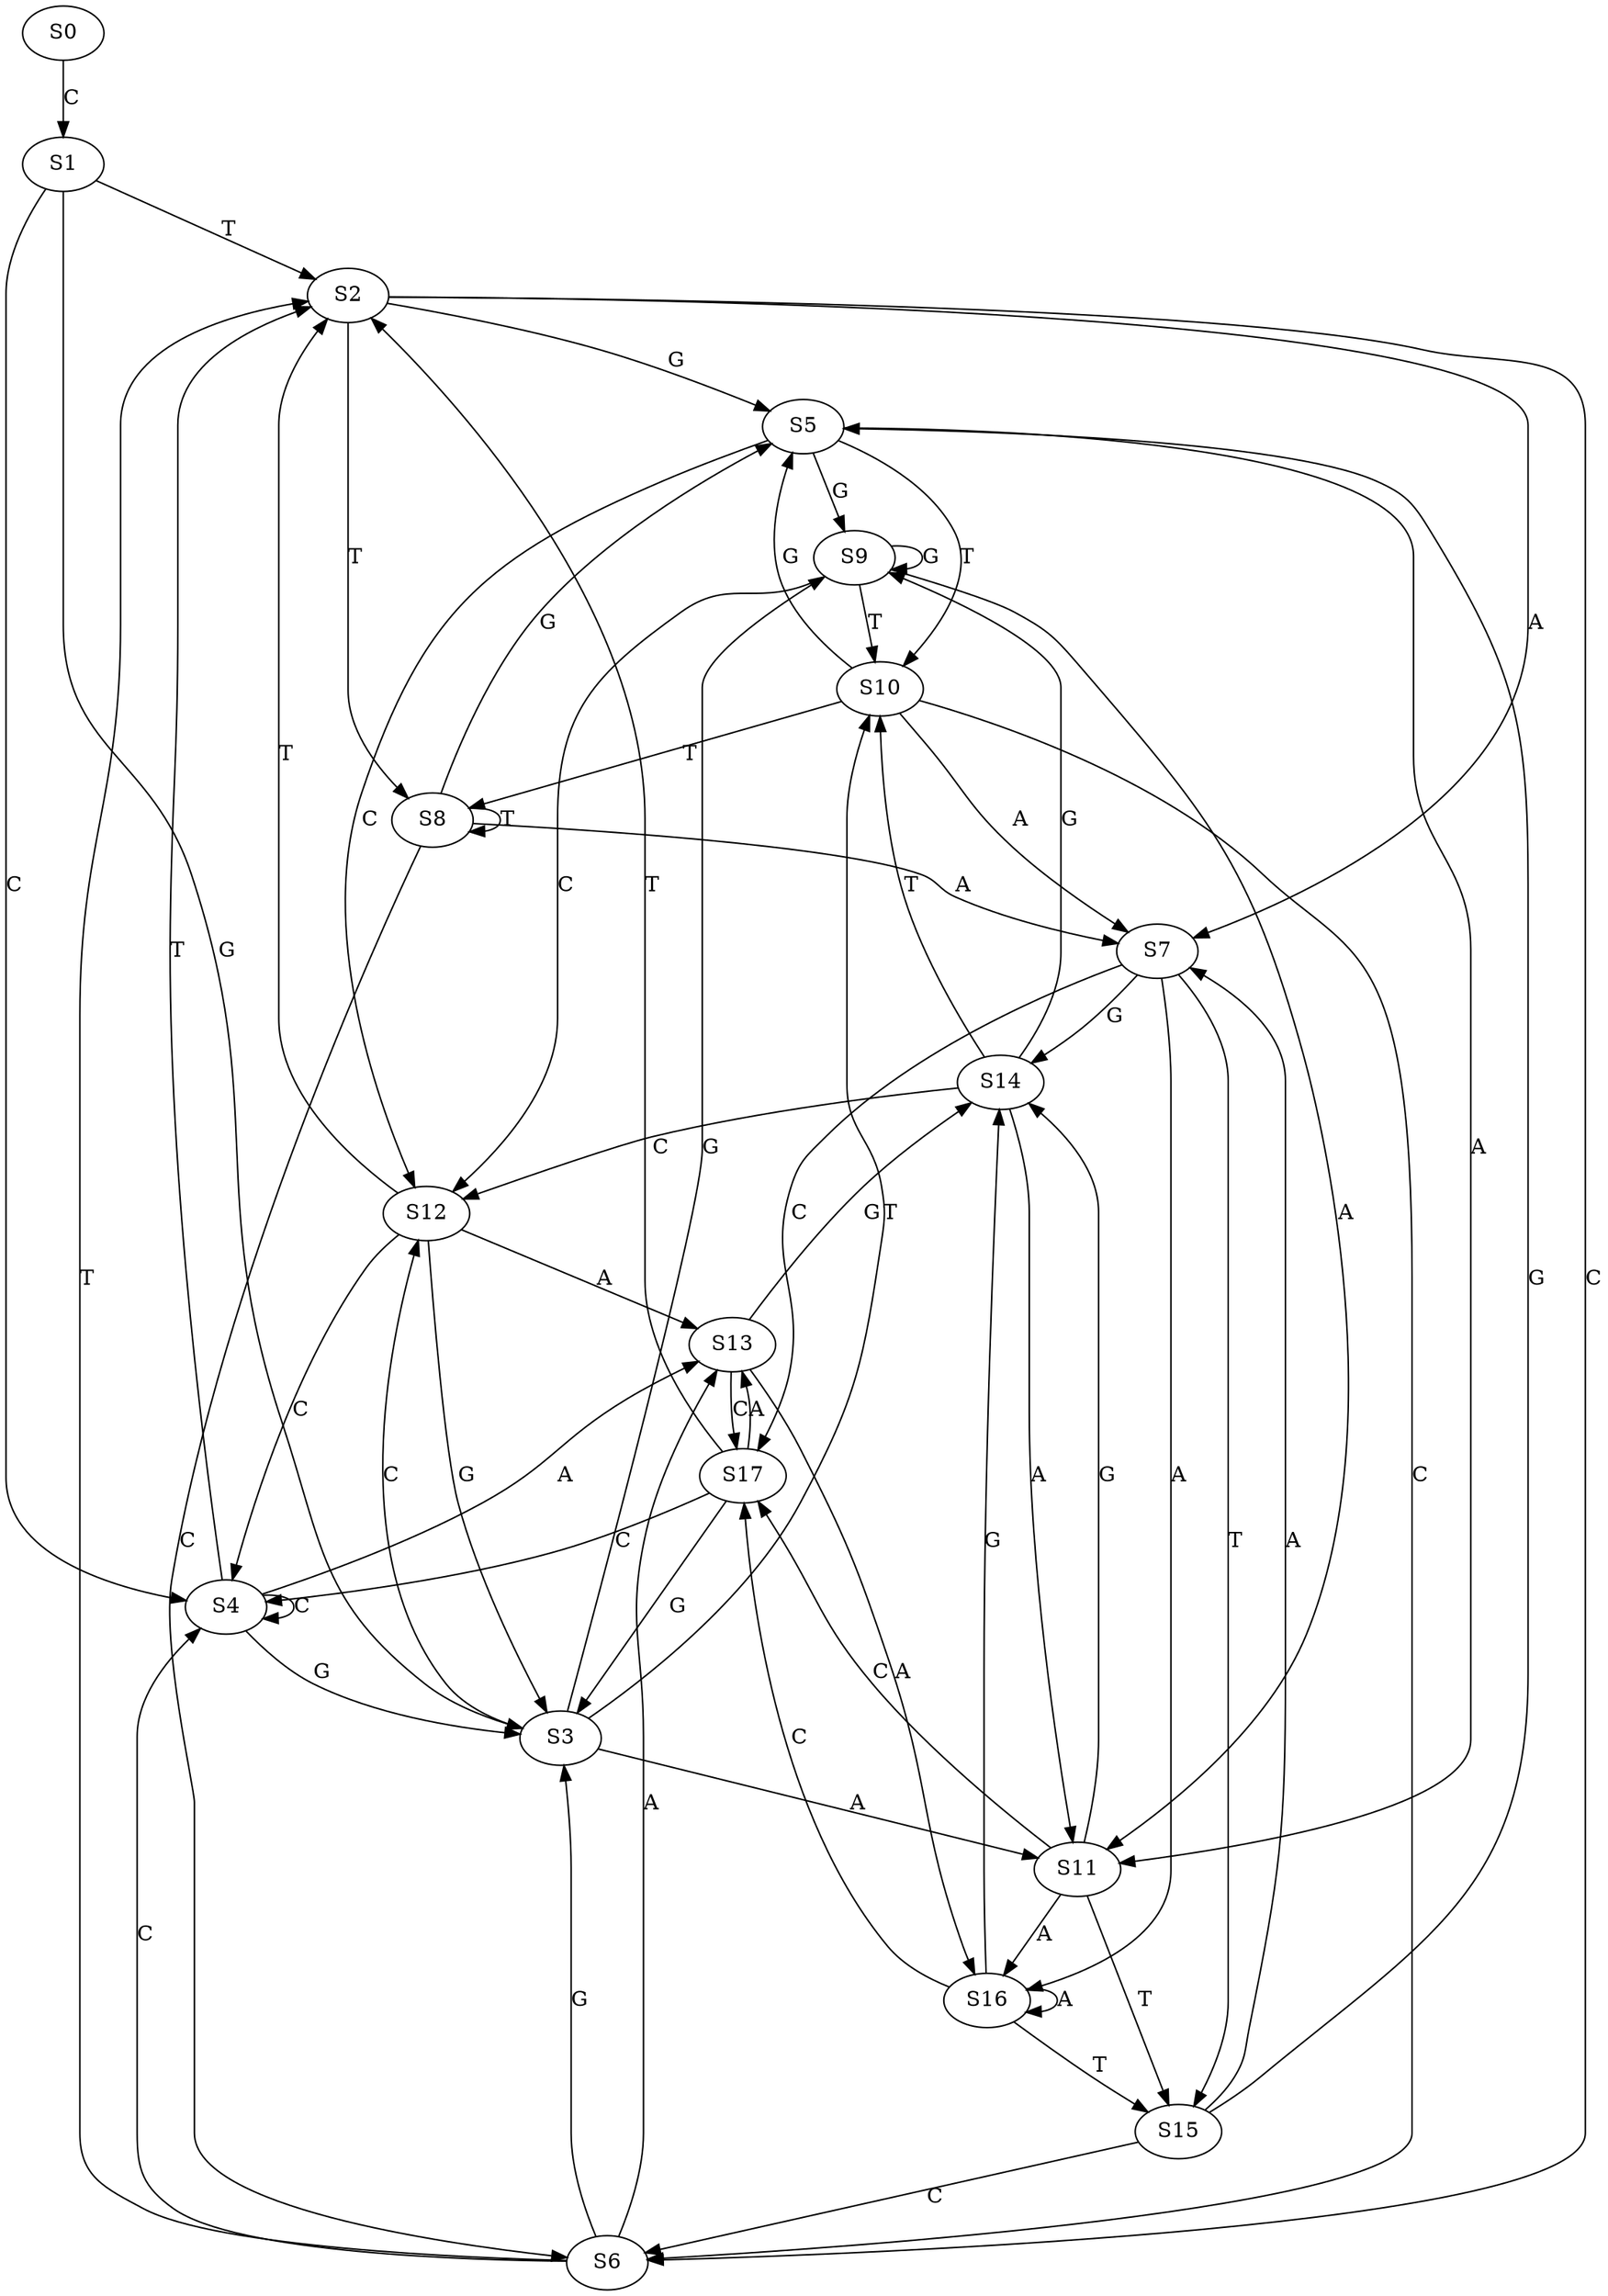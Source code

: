 strict digraph  {
	S0 -> S1 [ label = C ];
	S1 -> S2 [ label = T ];
	S1 -> S3 [ label = G ];
	S1 -> S4 [ label = C ];
	S2 -> S5 [ label = G ];
	S2 -> S6 [ label = C ];
	S2 -> S7 [ label = A ];
	S2 -> S8 [ label = T ];
	S3 -> S9 [ label = G ];
	S3 -> S10 [ label = T ];
	S3 -> S11 [ label = A ];
	S3 -> S12 [ label = C ];
	S4 -> S3 [ label = G ];
	S4 -> S4 [ label = C ];
	S4 -> S13 [ label = A ];
	S4 -> S2 [ label = T ];
	S5 -> S11 [ label = A ];
	S5 -> S10 [ label = T ];
	S5 -> S12 [ label = C ];
	S5 -> S9 [ label = G ];
	S6 -> S2 [ label = T ];
	S6 -> S3 [ label = G ];
	S6 -> S4 [ label = C ];
	S6 -> S13 [ label = A ];
	S7 -> S14 [ label = G ];
	S7 -> S15 [ label = T ];
	S7 -> S16 [ label = A ];
	S7 -> S17 [ label = C ];
	S8 -> S7 [ label = A ];
	S8 -> S6 [ label = C ];
	S8 -> S5 [ label = G ];
	S8 -> S8 [ label = T ];
	S9 -> S11 [ label = A ];
	S9 -> S10 [ label = T ];
	S9 -> S9 [ label = G ];
	S9 -> S12 [ label = C ];
	S10 -> S7 [ label = A ];
	S10 -> S6 [ label = C ];
	S10 -> S5 [ label = G ];
	S10 -> S8 [ label = T ];
	S11 -> S14 [ label = G ];
	S11 -> S16 [ label = A ];
	S11 -> S17 [ label = C ];
	S11 -> S15 [ label = T ];
	S12 -> S4 [ label = C ];
	S12 -> S2 [ label = T ];
	S12 -> S3 [ label = G ];
	S12 -> S13 [ label = A ];
	S13 -> S14 [ label = G ];
	S13 -> S17 [ label = C ];
	S13 -> S16 [ label = A ];
	S14 -> S10 [ label = T ];
	S14 -> S9 [ label = G ];
	S14 -> S11 [ label = A ];
	S14 -> S12 [ label = C ];
	S15 -> S7 [ label = A ];
	S15 -> S6 [ label = C ];
	S15 -> S5 [ label = G ];
	S16 -> S15 [ label = T ];
	S16 -> S17 [ label = C ];
	S16 -> S14 [ label = G ];
	S16 -> S16 [ label = A ];
	S17 -> S13 [ label = A ];
	S17 -> S2 [ label = T ];
	S17 -> S4 [ label = C ];
	S17 -> S3 [ label = G ];
}
